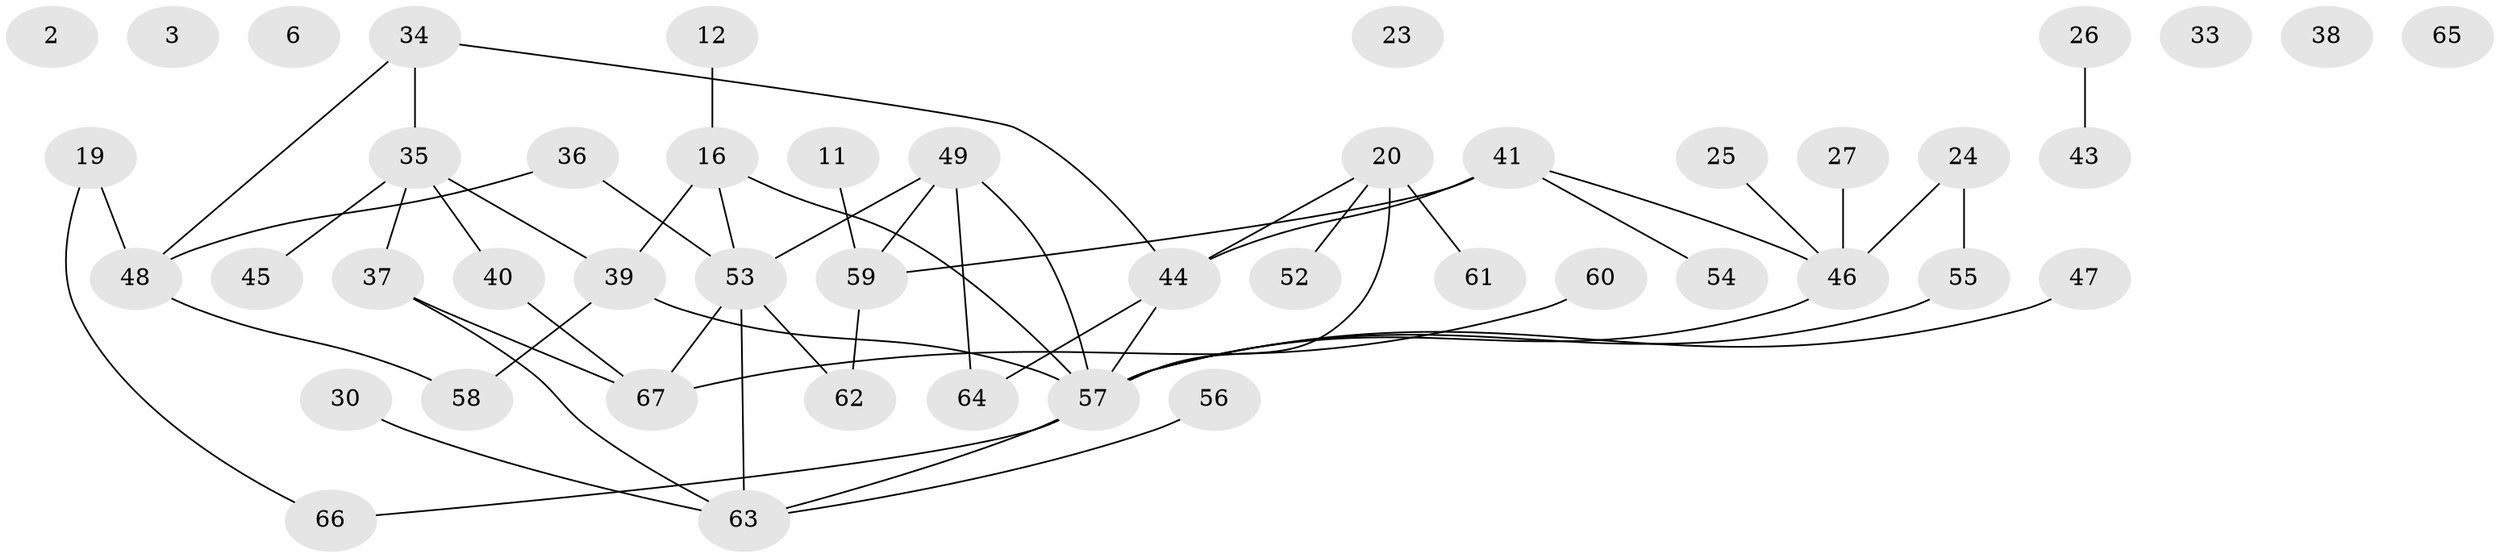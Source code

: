 // original degree distribution, {6: 0.04477611940298507, 0: 0.1044776119402985, 1: 0.22388059701492538, 4: 0.19402985074626866, 2: 0.14925373134328357, 3: 0.23880597014925373, 5: 0.029850746268656716, 7: 0.014925373134328358}
// Generated by graph-tools (version 1.1) at 2025/44/03/04/25 21:44:06]
// undirected, 46 vertices, 53 edges
graph export_dot {
graph [start="1"]
  node [color=gray90,style=filled];
  2;
  3;
  6;
  11;
  12;
  16 [super="+15+8"];
  19;
  20 [super="+4"];
  23;
  24;
  25;
  26;
  27;
  30;
  33;
  34;
  35 [super="+29"];
  36;
  37;
  38;
  39 [super="+17"];
  40;
  41;
  43;
  44 [super="+31"];
  45;
  46 [super="+10"];
  47;
  48;
  49 [super="+21"];
  52;
  53 [super="+42"];
  54;
  55 [super="+5"];
  56;
  57 [super="+9+51+28+50"];
  58;
  59 [super="+18"];
  60;
  61;
  62;
  63;
  64;
  65;
  66;
  67;
  11 -- 59;
  12 -- 16;
  16 -- 57 [weight=2];
  16 -- 53;
  16 -- 39 [weight=2];
  19 -- 48;
  19 -- 66;
  20 -- 61;
  20 -- 52;
  20 -- 57 [weight=5];
  20 -- 44;
  24 -- 46;
  24 -- 55;
  25 -- 46;
  26 -- 43;
  27 -- 46;
  30 -- 63;
  34 -- 35;
  34 -- 48;
  34 -- 44;
  35 -- 39;
  35 -- 40;
  35 -- 45;
  35 -- 37;
  36 -- 48;
  36 -- 53;
  37 -- 63;
  37 -- 67;
  39 -- 57 [weight=2];
  39 -- 58;
  40 -- 67;
  41 -- 44 [weight=2];
  41 -- 46;
  41 -- 54;
  41 -- 59;
  44 -- 57;
  44 -- 64;
  46 -- 57;
  47 -- 57;
  48 -- 58;
  49 -- 64;
  49 -- 57;
  49 -- 59 [weight=2];
  49 -- 53;
  53 -- 62;
  53 -- 63 [weight=2];
  53 -- 67;
  55 -- 57;
  56 -- 63;
  57 -- 66;
  57 -- 63 [weight=2];
  59 -- 62;
  60 -- 67;
}
